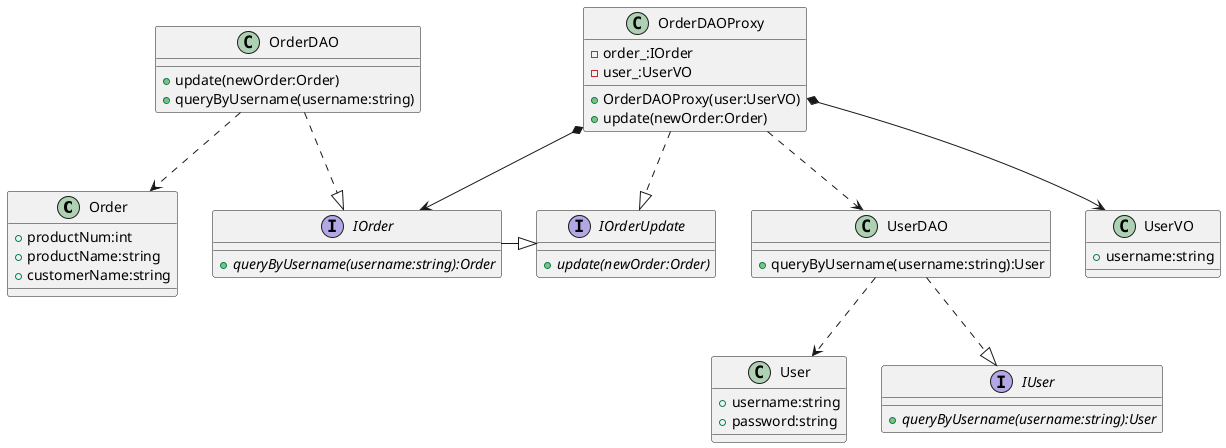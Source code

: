 @startuml
class Order{
+productNum:int
+productName:string
+customerName:string
}

class User{
+username:string
+password:string
}

interface IUser{
+{abstract}queryByUsername(username:string):User
}
interface IOrderUpdate{
+{abstract}update(newOrder:Order)
}
interface IOrder{
+{abstract}queryByUsername(username:string):Order
}

IOrder -|> IOrderUpdate

class OrderDAO{
+update(newOrder:Order)
+queryByUsername(username:string)
}

class UserDAO{
+queryByUsername(username:string):User
}

class UserVO{
+username:string
}

class OrderDAOProxy{
-order_:IOrder
-user_:UserVO
+OrderDAOProxy(user:UserVO)
+update(newOrder:Order)
}

OrderDAO ..|> IOrder
OrderDAO ..> Order
UserDAO ..|>IUser
UserDAO ..> User

OrderDAOProxy *-->  IOrder
OrderDAOProxy ..|> IOrderUpdate
OrderDAOProxy *-->  UserVO
OrderDAOProxy ..> UserDAO
@enduml